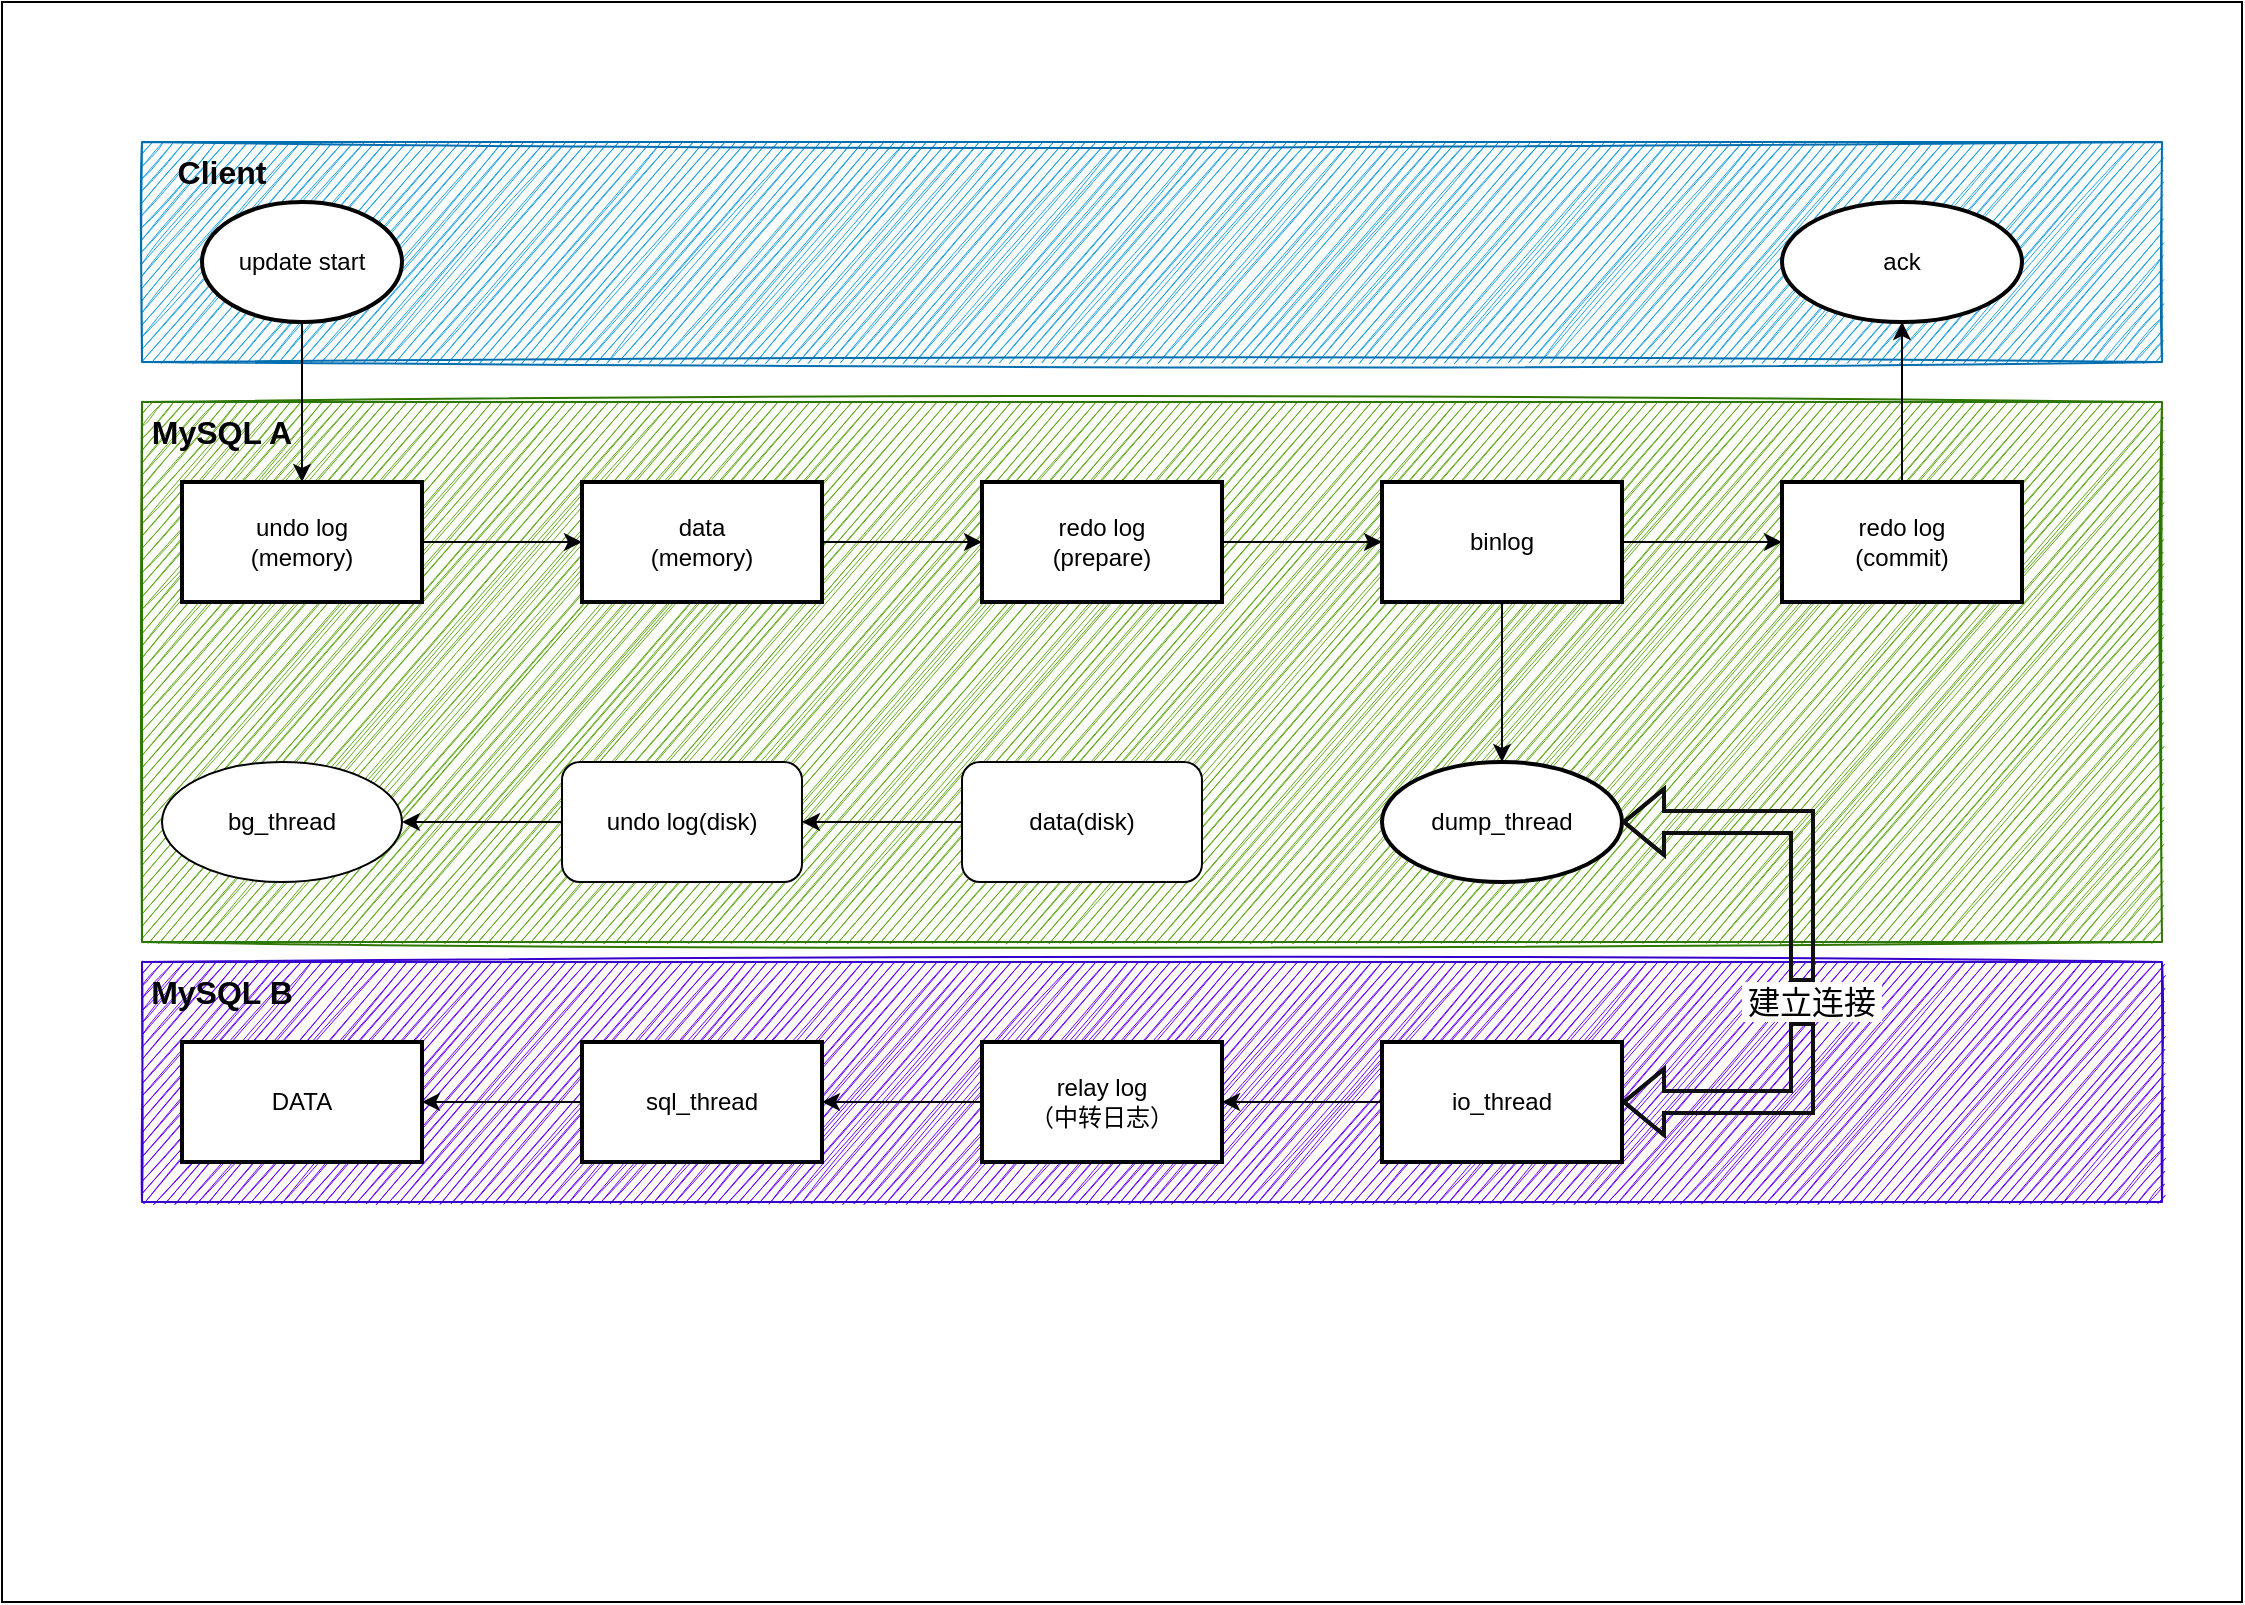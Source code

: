 <mxfile version="16.6.6" type="github">
  <diagram id="NXMHkgW1hXjP0suFLZci" name="Page-1">
    <mxGraphModel dx="812" dy="654" grid="1" gridSize="10" guides="1" tooltips="1" connect="1" arrows="1" fold="1" page="1" pageScale="1" pageWidth="827" pageHeight="1169" math="0" shadow="0">
      <root>
        <mxCell id="0" />
        <mxCell id="1" parent="0" />
        <mxCell id="6a8wOseNAJEZj46ZLDdC-42" value="" style="rounded=0;whiteSpace=wrap;html=1;shadow=0;glass=0;sketch=0;fontSize=16;fontColor=default;fillColor=#FFFFFF;gradientColor=none;" vertex="1" parent="1">
          <mxGeometry width="1120" height="800" as="geometry" />
        </mxCell>
        <mxCell id="6a8wOseNAJEZj46ZLDdC-29" value="" style="rounded=0;whiteSpace=wrap;html=1;fillColor=#1ba1e2;strokeColor=#006EAF;shadow=0;sketch=1;glass=0;fontColor=#ffffff;" vertex="1" parent="1">
          <mxGeometry x="70" y="70" width="1010" height="110" as="geometry" />
        </mxCell>
        <mxCell id="6a8wOseNAJEZj46ZLDdC-31" value="" style="rounded=0;whiteSpace=wrap;html=1;shadow=0;sketch=1;glass=0;fillColor=#60a917;strokeColor=#2D7600;fontColor=#ffffff;" vertex="1" parent="1">
          <mxGeometry x="70" y="200" width="1010" height="270" as="geometry" />
        </mxCell>
        <mxCell id="6a8wOseNAJEZj46ZLDdC-35" value="" style="rounded=0;whiteSpace=wrap;html=1;fillColor=#6a00ff;strokeColor=#3700CC;shadow=0;sketch=1;glass=0;fontColor=#ffffff;" vertex="1" parent="1">
          <mxGeometry x="70" y="480" width="1010" height="120" as="geometry" />
        </mxCell>
        <mxCell id="6a8wOseNAJEZj46ZLDdC-3" value="" style="edgeStyle=orthogonalEdgeStyle;rounded=0;orthogonalLoop=1;jettySize=auto;html=1;" edge="1" parent="1" source="6a8wOseNAJEZj46ZLDdC-1" target="6a8wOseNAJEZj46ZLDdC-2">
          <mxGeometry relative="1" as="geometry" />
        </mxCell>
        <mxCell id="6a8wOseNAJEZj46ZLDdC-1" value="update start" style="strokeWidth=2;html=1;shape=mxgraph.flowchart.start_1;whiteSpace=wrap;" vertex="1" parent="1">
          <mxGeometry x="100" y="100" width="100" height="60" as="geometry" />
        </mxCell>
        <mxCell id="6a8wOseNAJEZj46ZLDdC-5" value="" style="edgeStyle=orthogonalEdgeStyle;rounded=0;orthogonalLoop=1;jettySize=auto;html=1;" edge="1" parent="1" source="6a8wOseNAJEZj46ZLDdC-2" target="6a8wOseNAJEZj46ZLDdC-4">
          <mxGeometry relative="1" as="geometry" />
        </mxCell>
        <mxCell id="6a8wOseNAJEZj46ZLDdC-2" value="undo log&lt;br&gt;(memory)" style="whiteSpace=wrap;html=1;strokeWidth=2;" vertex="1" parent="1">
          <mxGeometry x="90" y="240" width="120" height="60" as="geometry" />
        </mxCell>
        <mxCell id="6a8wOseNAJEZj46ZLDdC-7" value="" style="edgeStyle=orthogonalEdgeStyle;rounded=0;orthogonalLoop=1;jettySize=auto;html=1;" edge="1" parent="1" source="6a8wOseNAJEZj46ZLDdC-4" target="6a8wOseNAJEZj46ZLDdC-6">
          <mxGeometry relative="1" as="geometry" />
        </mxCell>
        <mxCell id="6a8wOseNAJEZj46ZLDdC-4" value="data&lt;br&gt;(memory)" style="whiteSpace=wrap;html=1;strokeWidth=2;" vertex="1" parent="1">
          <mxGeometry x="290" y="240" width="120" height="60" as="geometry" />
        </mxCell>
        <mxCell id="6a8wOseNAJEZj46ZLDdC-9" value="" style="edgeStyle=orthogonalEdgeStyle;rounded=0;orthogonalLoop=1;jettySize=auto;html=1;" edge="1" parent="1" source="6a8wOseNAJEZj46ZLDdC-6" target="6a8wOseNAJEZj46ZLDdC-8">
          <mxGeometry relative="1" as="geometry" />
        </mxCell>
        <mxCell id="6a8wOseNAJEZj46ZLDdC-6" value="redo log&lt;br&gt;(prepare)" style="whiteSpace=wrap;html=1;strokeWidth=2;" vertex="1" parent="1">
          <mxGeometry x="490" y="240" width="120" height="60" as="geometry" />
        </mxCell>
        <mxCell id="6a8wOseNAJEZj46ZLDdC-11" value="" style="edgeStyle=orthogonalEdgeStyle;rounded=0;orthogonalLoop=1;jettySize=auto;html=1;" edge="1" parent="1" source="6a8wOseNAJEZj46ZLDdC-8" target="6a8wOseNAJEZj46ZLDdC-10">
          <mxGeometry relative="1" as="geometry" />
        </mxCell>
        <mxCell id="6a8wOseNAJEZj46ZLDdC-15" value="" style="edgeStyle=orthogonalEdgeStyle;rounded=0;orthogonalLoop=1;jettySize=auto;html=1;" edge="1" parent="1" source="6a8wOseNAJEZj46ZLDdC-8" target="6a8wOseNAJEZj46ZLDdC-14">
          <mxGeometry relative="1" as="geometry" />
        </mxCell>
        <mxCell id="6a8wOseNAJEZj46ZLDdC-8" value="binlog" style="whiteSpace=wrap;html=1;strokeWidth=2;" vertex="1" parent="1">
          <mxGeometry x="690" y="240" width="120" height="60" as="geometry" />
        </mxCell>
        <mxCell id="6a8wOseNAJEZj46ZLDdC-13" value="" style="edgeStyle=orthogonalEdgeStyle;rounded=0;orthogonalLoop=1;jettySize=auto;html=1;" edge="1" parent="1" source="6a8wOseNAJEZj46ZLDdC-10" target="6a8wOseNAJEZj46ZLDdC-12">
          <mxGeometry relative="1" as="geometry" />
        </mxCell>
        <mxCell id="6a8wOseNAJEZj46ZLDdC-10" value="redo log&lt;br&gt;(commit)" style="whiteSpace=wrap;html=1;strokeWidth=2;" vertex="1" parent="1">
          <mxGeometry x="890" y="240" width="120" height="60" as="geometry" />
        </mxCell>
        <mxCell id="6a8wOseNAJEZj46ZLDdC-12" value="ack" style="ellipse;whiteSpace=wrap;html=1;strokeWidth=2;" vertex="1" parent="1">
          <mxGeometry x="890" y="100" width="120" height="60" as="geometry" />
        </mxCell>
        <mxCell id="6a8wOseNAJEZj46ZLDdC-17" value="" style="edgeStyle=orthogonalEdgeStyle;rounded=0;orthogonalLoop=1;jettySize=auto;html=1;startArrow=none;startFill=1;shape=flexArrow;strokeColor=#0F0F0F;strokeWidth=2;labelBackgroundColor=none;fontColor=default;" edge="1" parent="1" source="6a8wOseNAJEZj46ZLDdC-38" target="6a8wOseNAJEZj46ZLDdC-16">
          <mxGeometry relative="1" as="geometry">
            <Array as="points">
              <mxPoint x="900" y="550" />
            </Array>
          </mxGeometry>
        </mxCell>
        <mxCell id="6a8wOseNAJEZj46ZLDdC-14" value="dump_thread" style="ellipse;whiteSpace=wrap;html=1;strokeWidth=2;" vertex="1" parent="1">
          <mxGeometry x="690" y="380" width="120" height="60" as="geometry" />
        </mxCell>
        <mxCell id="6a8wOseNAJEZj46ZLDdC-19" value="" style="edgeStyle=orthogonalEdgeStyle;rounded=0;orthogonalLoop=1;jettySize=auto;html=1;" edge="1" parent="1" source="6a8wOseNAJEZj46ZLDdC-16" target="6a8wOseNAJEZj46ZLDdC-18">
          <mxGeometry relative="1" as="geometry" />
        </mxCell>
        <mxCell id="6a8wOseNAJEZj46ZLDdC-16" value="io_thread" style="whiteSpace=wrap;html=1;strokeWidth=2;" vertex="1" parent="1">
          <mxGeometry x="690" y="520" width="120" height="60" as="geometry" />
        </mxCell>
        <mxCell id="6a8wOseNAJEZj46ZLDdC-21" value="" style="edgeStyle=orthogonalEdgeStyle;rounded=0;orthogonalLoop=1;jettySize=auto;html=1;" edge="1" parent="1" source="6a8wOseNAJEZj46ZLDdC-18" target="6a8wOseNAJEZj46ZLDdC-20">
          <mxGeometry relative="1" as="geometry" />
        </mxCell>
        <mxCell id="6a8wOseNAJEZj46ZLDdC-18" value="relay log&lt;br&gt;（中转日志）" style="whiteSpace=wrap;html=1;strokeWidth=2;" vertex="1" parent="1">
          <mxGeometry x="490" y="520" width="120" height="60" as="geometry" />
        </mxCell>
        <mxCell id="6a8wOseNAJEZj46ZLDdC-23" value="" style="edgeStyle=orthogonalEdgeStyle;rounded=0;orthogonalLoop=1;jettySize=auto;html=1;" edge="1" parent="1" source="6a8wOseNAJEZj46ZLDdC-20" target="6a8wOseNAJEZj46ZLDdC-22">
          <mxGeometry relative="1" as="geometry" />
        </mxCell>
        <mxCell id="6a8wOseNAJEZj46ZLDdC-20" value="sql_thread" style="whiteSpace=wrap;html=1;strokeWidth=2;" vertex="1" parent="1">
          <mxGeometry x="290" y="520" width="120" height="60" as="geometry" />
        </mxCell>
        <mxCell id="6a8wOseNAJEZj46ZLDdC-22" value="DATA" style="whiteSpace=wrap;html=1;strokeWidth=2;" vertex="1" parent="1">
          <mxGeometry x="90" y="520" width="120" height="60" as="geometry" />
        </mxCell>
        <mxCell id="6a8wOseNAJEZj46ZLDdC-26" value="" style="edgeStyle=orthogonalEdgeStyle;rounded=0;orthogonalLoop=1;jettySize=auto;html=1;" edge="1" parent="1" source="6a8wOseNAJEZj46ZLDdC-24" target="6a8wOseNAJEZj46ZLDdC-25">
          <mxGeometry relative="1" as="geometry" />
        </mxCell>
        <mxCell id="6a8wOseNAJEZj46ZLDdC-24" value="data(disk)" style="rounded=1;whiteSpace=wrap;html=1;" vertex="1" parent="1">
          <mxGeometry x="480" y="380" width="120" height="60" as="geometry" />
        </mxCell>
        <mxCell id="6a8wOseNAJEZj46ZLDdC-28" value="" style="edgeStyle=orthogonalEdgeStyle;rounded=0;orthogonalLoop=1;jettySize=auto;html=1;" edge="1" parent="1" source="6a8wOseNAJEZj46ZLDdC-25" target="6a8wOseNAJEZj46ZLDdC-27">
          <mxGeometry relative="1" as="geometry" />
        </mxCell>
        <mxCell id="6a8wOseNAJEZj46ZLDdC-25" value="undo log(disk)" style="whiteSpace=wrap;html=1;rounded=1;" vertex="1" parent="1">
          <mxGeometry x="280" y="380" width="120" height="60" as="geometry" />
        </mxCell>
        <mxCell id="6a8wOseNAJEZj46ZLDdC-27" value="bg_thread" style="ellipse;whiteSpace=wrap;html=1;rounded=1;" vertex="1" parent="1">
          <mxGeometry x="80" y="380" width="120" height="60" as="geometry" />
        </mxCell>
        <mxCell id="6a8wOseNAJEZj46ZLDdC-30" value="Client" style="text;html=1;strokeColor=none;fillColor=none;align=center;verticalAlign=middle;whiteSpace=wrap;rounded=0;shadow=0;glass=0;sketch=1;fontStyle=1;fontSize=16;" vertex="1" parent="1">
          <mxGeometry x="80" y="70" width="60" height="30" as="geometry" />
        </mxCell>
        <mxCell id="6a8wOseNAJEZj46ZLDdC-34" value="MySQL A" style="text;html=1;strokeColor=none;fillColor=none;align=center;verticalAlign=middle;whiteSpace=wrap;rounded=0;shadow=0;glass=0;sketch=1;fontStyle=1;fontSize=16;" vertex="1" parent="1">
          <mxGeometry x="70" y="200" width="80" height="30" as="geometry" />
        </mxCell>
        <mxCell id="6a8wOseNAJEZj46ZLDdC-37" value="MySQL B" style="text;html=1;strokeColor=none;fillColor=none;align=center;verticalAlign=middle;whiteSpace=wrap;rounded=0;shadow=0;glass=0;sketch=1;fontStyle=1;fontSize=16;" vertex="1" parent="1">
          <mxGeometry x="70" y="480" width="80" height="30" as="geometry" />
        </mxCell>
        <mxCell id="6a8wOseNAJEZj46ZLDdC-38" value="建立连接" style="text;html=1;strokeColor=none;fillColor=#FFFFFF;align=center;verticalAlign=middle;whiteSpace=wrap;rounded=0;shadow=0;glass=0;sketch=0;fontSize=16;fontColor=default;gradientColor=none;" vertex="1" parent="1">
          <mxGeometry x="870" y="490" width="70" height="20" as="geometry" />
        </mxCell>
        <mxCell id="6a8wOseNAJEZj46ZLDdC-40" value="" style="edgeStyle=orthogonalEdgeStyle;rounded=0;orthogonalLoop=1;jettySize=auto;html=1;startArrow=classicThin;startFill=1;shape=flexArrow;strokeColor=#0F0F0F;strokeWidth=2;labelBackgroundColor=none;fontColor=default;endArrow=none;" edge="1" parent="1" source="6a8wOseNAJEZj46ZLDdC-14" target="6a8wOseNAJEZj46ZLDdC-38">
          <mxGeometry relative="1" as="geometry">
            <mxPoint x="750" y="440" as="sourcePoint" />
            <mxPoint x="750" y="520" as="targetPoint" />
            <Array as="points">
              <mxPoint x="900" y="410" />
            </Array>
          </mxGeometry>
        </mxCell>
      </root>
    </mxGraphModel>
  </diagram>
</mxfile>
